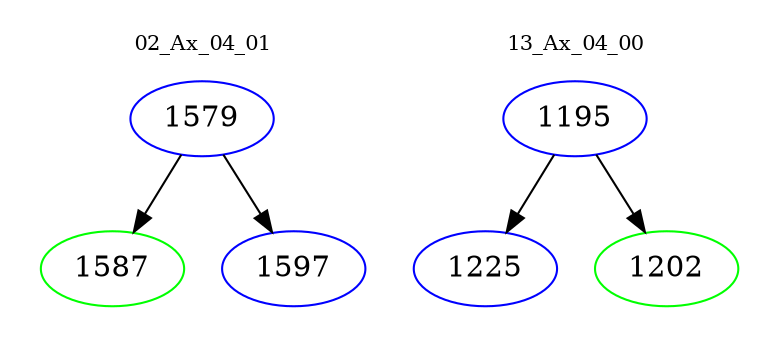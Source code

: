 digraph{
subgraph cluster_0 {
color = white
label = "02_Ax_04_01";
fontsize=10;
T0_1579 [label="1579", color="blue"]
T0_1579 -> T0_1587 [color="black"]
T0_1587 [label="1587", color="green"]
T0_1579 -> T0_1597 [color="black"]
T0_1597 [label="1597", color="blue"]
}
subgraph cluster_1 {
color = white
label = "13_Ax_04_00";
fontsize=10;
T1_1195 [label="1195", color="blue"]
T1_1195 -> T1_1225 [color="black"]
T1_1225 [label="1225", color="blue"]
T1_1195 -> T1_1202 [color="black"]
T1_1202 [label="1202", color="green"]
}
}

